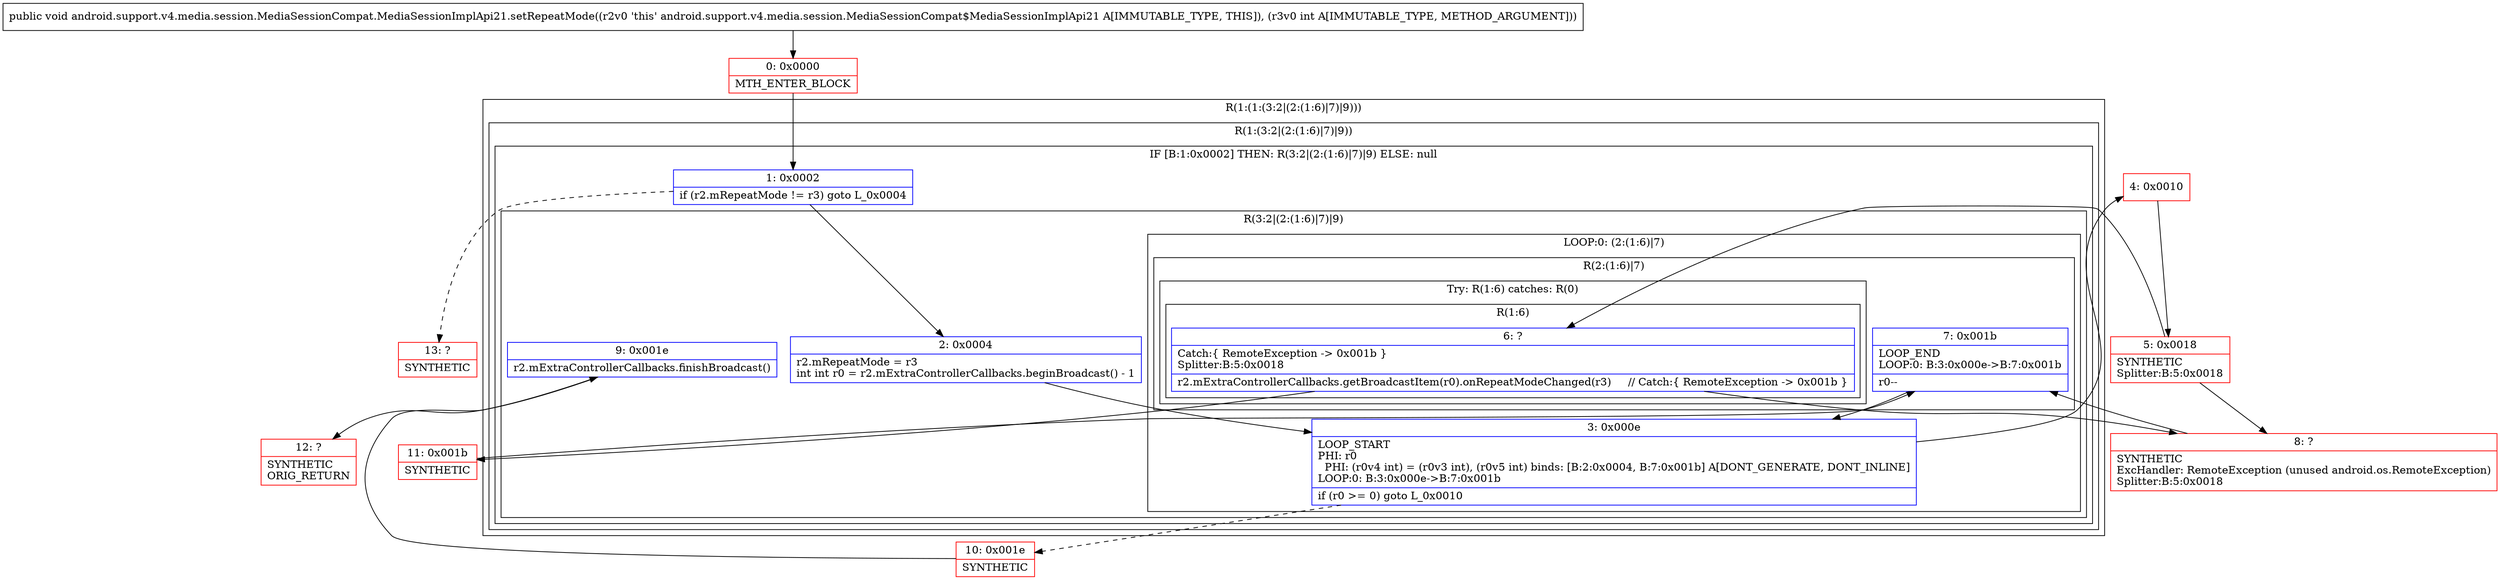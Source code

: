 digraph "CFG forandroid.support.v4.media.session.MediaSessionCompat.MediaSessionImplApi21.setRepeatMode(I)V" {
subgraph cluster_Region_12539164 {
label = "R(1:(1:(3:2|(2:(1:6)|7)|9)))";
node [shape=record,color=blue];
subgraph cluster_Region_1849089789 {
label = "R(1:(3:2|(2:(1:6)|7)|9))";
node [shape=record,color=blue];
subgraph cluster_IfRegion_1710523160 {
label = "IF [B:1:0x0002] THEN: R(3:2|(2:(1:6)|7)|9) ELSE: null";
node [shape=record,color=blue];
Node_1 [shape=record,label="{1\:\ 0x0002|if (r2.mRepeatMode != r3) goto L_0x0004\l}"];
subgraph cluster_Region_853387671 {
label = "R(3:2|(2:(1:6)|7)|9)";
node [shape=record,color=blue];
Node_2 [shape=record,label="{2\:\ 0x0004|r2.mRepeatMode = r3\lint int r0 = r2.mExtraControllerCallbacks.beginBroadcast() \- 1\l}"];
subgraph cluster_LoopRegion_2061756882 {
label = "LOOP:0: (2:(1:6)|7)";
node [shape=record,color=blue];
Node_3 [shape=record,label="{3\:\ 0x000e|LOOP_START\lPHI: r0 \l  PHI: (r0v4 int) = (r0v3 int), (r0v5 int) binds: [B:2:0x0004, B:7:0x001b] A[DONT_GENERATE, DONT_INLINE]\lLOOP:0: B:3:0x000e\-\>B:7:0x001b\l|if (r0 \>= 0) goto L_0x0010\l}"];
subgraph cluster_Region_1949620285 {
label = "R(2:(1:6)|7)";
node [shape=record,color=blue];
subgraph cluster_TryCatchRegion_1085301931 {
label = "Try: R(1:6) catches: R(0)";
node [shape=record,color=blue];
subgraph cluster_Region_813805123 {
label = "R(1:6)";
node [shape=record,color=blue];
Node_6 [shape=record,label="{6\:\ ?|Catch:\{ RemoteException \-\> 0x001b \}\lSplitter:B:5:0x0018\l|r2.mExtraControllerCallbacks.getBroadcastItem(r0).onRepeatModeChanged(r3)     \/\/ Catch:\{ RemoteException \-\> 0x001b \}\l}"];
}
subgraph cluster_Region_987618836 {
label = "R(0) | ExcHandler: RemoteException (unused android.os.RemoteException)\l";
node [shape=record,color=blue];
}
}
Node_7 [shape=record,label="{7\:\ 0x001b|LOOP_END\lLOOP:0: B:3:0x000e\-\>B:7:0x001b\l|r0\-\-\l}"];
}
}
Node_9 [shape=record,label="{9\:\ 0x001e|r2.mExtraControllerCallbacks.finishBroadcast()\l}"];
}
}
}
}
subgraph cluster_Region_987618836 {
label = "R(0) | ExcHandler: RemoteException (unused android.os.RemoteException)\l";
node [shape=record,color=blue];
}
Node_0 [shape=record,color=red,label="{0\:\ 0x0000|MTH_ENTER_BLOCK\l}"];
Node_4 [shape=record,color=red,label="{4\:\ 0x0010}"];
Node_5 [shape=record,color=red,label="{5\:\ 0x0018|SYNTHETIC\lSplitter:B:5:0x0018\l}"];
Node_8 [shape=record,color=red,label="{8\:\ ?|SYNTHETIC\lExcHandler: RemoteException (unused android.os.RemoteException)\lSplitter:B:5:0x0018\l}"];
Node_10 [shape=record,color=red,label="{10\:\ 0x001e|SYNTHETIC\l}"];
Node_11 [shape=record,color=red,label="{11\:\ 0x001b|SYNTHETIC\l}"];
Node_12 [shape=record,color=red,label="{12\:\ ?|SYNTHETIC\lORIG_RETURN\l}"];
Node_13 [shape=record,color=red,label="{13\:\ ?|SYNTHETIC\l}"];
MethodNode[shape=record,label="{public void android.support.v4.media.session.MediaSessionCompat.MediaSessionImplApi21.setRepeatMode((r2v0 'this' android.support.v4.media.session.MediaSessionCompat$MediaSessionImplApi21 A[IMMUTABLE_TYPE, THIS]), (r3v0 int A[IMMUTABLE_TYPE, METHOD_ARGUMENT])) }"];
MethodNode -> Node_0;
Node_1 -> Node_2;
Node_1 -> Node_13[style=dashed];
Node_2 -> Node_3;
Node_3 -> Node_4;
Node_3 -> Node_10[style=dashed];
Node_6 -> Node_8;
Node_6 -> Node_11;
Node_7 -> Node_3;
Node_9 -> Node_12;
Node_0 -> Node_1;
Node_4 -> Node_5;
Node_5 -> Node_6;
Node_5 -> Node_8;
Node_8 -> Node_7;
Node_10 -> Node_9;
Node_11 -> Node_7;
}

